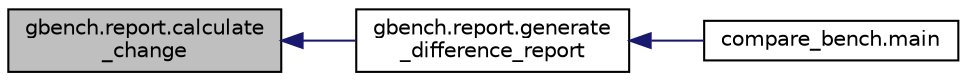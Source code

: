 digraph "gbench.report.calculate_change"
{
  edge [fontname="Helvetica",fontsize="10",labelfontname="Helvetica",labelfontsize="10"];
  node [fontname="Helvetica",fontsize="10",shape=record];
  rankdir="LR";
  Node1 [label="gbench.report.calculate\l_change",height=0.2,width=0.4,color="black", fillcolor="grey75", style="filled", fontcolor="black"];
  Node1 -> Node2 [dir="back",color="midnightblue",fontsize="10",style="solid",fontname="Helvetica"];
  Node2 [label="gbench.report.generate\l_difference_report",height=0.2,width=0.4,color="black", fillcolor="white", style="filled",URL="$namespacegbench_1_1report.html#a62f7cd3872dbabd4959bec16b1696ce4"];
  Node2 -> Node3 [dir="back",color="midnightblue",fontsize="10",style="solid",fontname="Helvetica"];
  Node3 [label="compare_bench.main",height=0.2,width=0.4,color="black", fillcolor="white", style="filled",URL="$namespacecompare__bench.html#ae82bb21b1019ff4a8dd6692ebb99d0de"];
}

